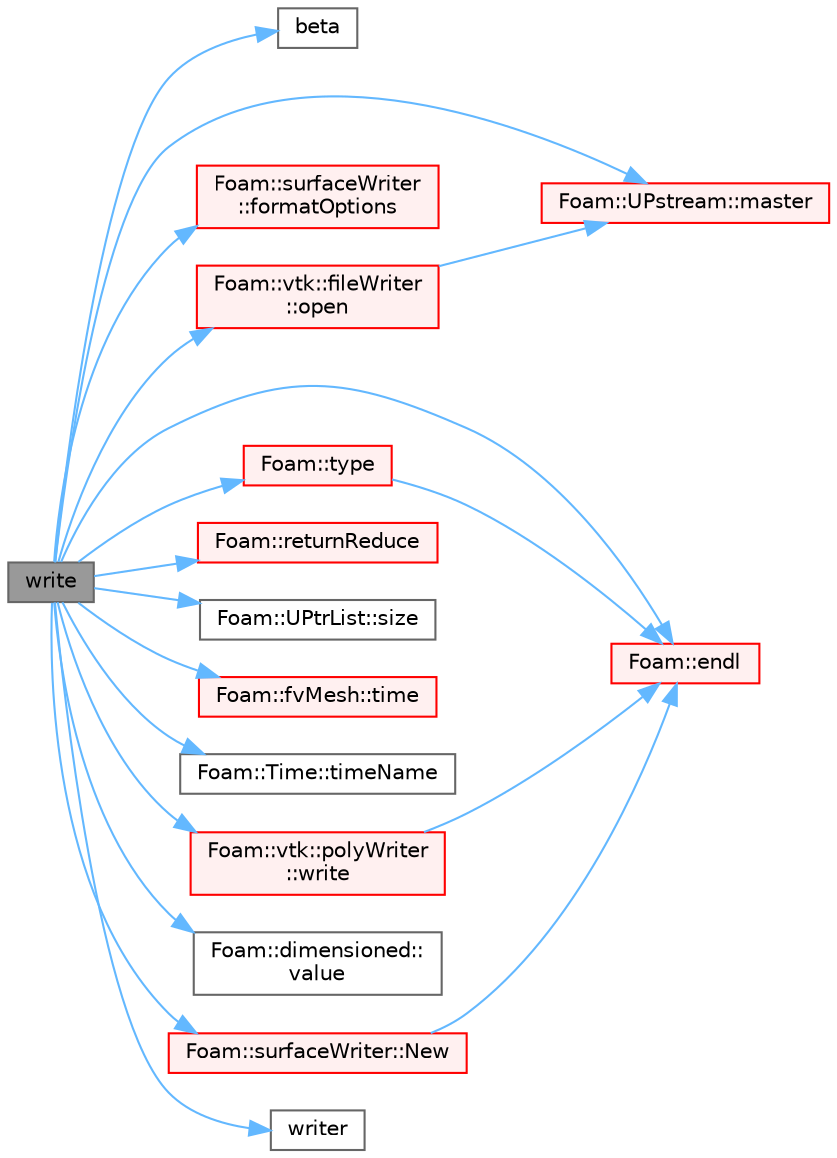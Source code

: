 digraph "write"
{
 // LATEX_PDF_SIZE
  bgcolor="transparent";
  edge [fontname=Helvetica,fontsize=10,labelfontname=Helvetica,labelfontsize=10];
  node [fontname=Helvetica,fontsize=10,shape=box,height=0.2,width=0.4];
  rankdir="LR";
  Node1 [id="Node000001",label="write",height=0.2,width=0.4,color="gray40", fillcolor="grey60", style="filled", fontcolor="black",tooltip=" "];
  Node1 -> Node2 [id="edge1_Node000001_Node000002",color="steelblue1",style="solid",tooltip=" "];
  Node2 [id="Node000002",label="beta",height=0.2,width=0.4,color="grey40", fillcolor="white", style="filled",URL="$solvers_2heatTransfer_2buoyantBoussinesqSimpleFoam_2readTransportProperties_8H.html#a7f7bcc92fa37329ef6b25b3a843cb8ba",tooltip=" "];
  Node1 -> Node3 [id="edge2_Node000001_Node000003",color="steelblue1",style="solid",tooltip=" "];
  Node3 [id="Node000003",label="Foam::endl",height=0.2,width=0.4,color="red", fillcolor="#FFF0F0", style="filled",URL="$namespaceFoam.html#a7d5eca45a323264dc5fe811500ebda47",tooltip=" "];
  Node1 -> Node7 [id="edge3_Node000001_Node000007",color="steelblue1",style="solid",tooltip=" "];
  Node7 [id="Node000007",label="Foam::surfaceWriter\l::formatOptions",height=0.2,width=0.4,color="red", fillcolor="#FFF0F0", style="filled",URL="$classFoam_1_1surfaceWriter.html#afd51dc05cdd9a6348cbdcb536a6705d0",tooltip=" "];
  Node1 -> Node21 [id="edge4_Node000001_Node000021",color="steelblue1",style="solid",tooltip=" "];
  Node21 [id="Node000021",label="Foam::UPstream::master",height=0.2,width=0.4,color="red", fillcolor="#FFF0F0", style="filled",URL="$classFoam_1_1UPstream.html#a60159c36fcc2e247e0cb24b89914f1e4",tooltip=" "];
  Node1 -> Node23 [id="edge5_Node000001_Node000023",color="steelblue1",style="solid",tooltip=" "];
  Node23 [id="Node000023",label="Foam::surfaceWriter::New",height=0.2,width=0.4,color="red", fillcolor="#FFF0F0", style="filled",URL="$classFoam_1_1surfaceWriter.html#a1feb24dd2161c11bc78d97934dd6908f",tooltip=" "];
  Node23 -> Node3 [id="edge6_Node000023_Node000003",color="steelblue1",style="solid",tooltip=" "];
  Node1 -> Node28 [id="edge7_Node000001_Node000028",color="steelblue1",style="solid",tooltip=" "];
  Node28 [id="Node000028",label="Foam::vtk::fileWriter\l::open",height=0.2,width=0.4,color="red", fillcolor="#FFF0F0", style="filled",URL="$classFoam_1_1vtk_1_1fileWriter.html#afe59614e4ce58b36f554b9063844690c",tooltip=" "];
  Node28 -> Node21 [id="edge8_Node000028_Node000021",color="steelblue1",style="solid",tooltip=" "];
  Node1 -> Node35 [id="edge9_Node000001_Node000035",color="steelblue1",style="solid",tooltip=" "];
  Node35 [id="Node000035",label="Foam::returnReduce",height=0.2,width=0.4,color="red", fillcolor="#FFF0F0", style="filled",URL="$namespaceFoam.html#acf61c6966eeded6a33f4925a2ab5240a",tooltip=" "];
  Node1 -> Node32 [id="edge10_Node000001_Node000032",color="steelblue1",style="solid",tooltip=" "];
  Node32 [id="Node000032",label="Foam::UPtrList::size",height=0.2,width=0.4,color="grey40", fillcolor="white", style="filled",URL="$classFoam_1_1UPtrList.html#a95603446b248fe1ecf5dc59bcc2eaff0",tooltip=" "];
  Node1 -> Node47 [id="edge11_Node000001_Node000047",color="steelblue1",style="solid",tooltip=" "];
  Node47 [id="Node000047",label="Foam::fvMesh::time",height=0.2,width=0.4,color="red", fillcolor="#FFF0F0", style="filled",URL="$classFoam_1_1fvMesh.html#a2abfb6ffb81a9ffbf408030674873052",tooltip=" "];
  Node1 -> Node49 [id="edge12_Node000001_Node000049",color="steelblue1",style="solid",tooltip=" "];
  Node49 [id="Node000049",label="Foam::Time::timeName",height=0.2,width=0.4,color="grey40", fillcolor="white", style="filled",URL="$classFoam_1_1Time.html#a882e958c2f124b46fdb52dd241ec0ca3",tooltip=" "];
  Node1 -> Node50 [id="edge13_Node000001_Node000050",color="steelblue1",style="solid",tooltip=" "];
  Node50 [id="Node000050",label="Foam::type",height=0.2,width=0.4,color="red", fillcolor="#FFF0F0", style="filled",URL="$namespaceFoam.html#a69e2e8a647a7073be8ce6437c0aff762",tooltip=" "];
  Node50 -> Node3 [id="edge14_Node000050_Node000003",color="steelblue1",style="solid",tooltip=" "];
  Node1 -> Node51 [id="edge15_Node000001_Node000051",color="steelblue1",style="solid",tooltip=" "];
  Node51 [id="Node000051",label="Foam::dimensioned::\lvalue",height=0.2,width=0.4,color="grey40", fillcolor="white", style="filled",URL="$classFoam_1_1dimensioned.html#af1a3591c50ac2e14b0fdd2347bdb440a",tooltip=" "];
  Node1 -> Node52 [id="edge16_Node000001_Node000052",color="steelblue1",style="solid",tooltip=" "];
  Node52 [id="Node000052",label="Foam::vtk::polyWriter\l::write",height=0.2,width=0.4,color="red", fillcolor="#FFF0F0", style="filled",URL="$classFoam_1_1vtk_1_1polyWriter.html#acdd025de029df83b94dbe602a9c2f298",tooltip=" "];
  Node52 -> Node3 [id="edge17_Node000052_Node000003",color="steelblue1",style="solid",tooltip=" "];
  Node1 -> Node54 [id="edge18_Node000001_Node000054",color="steelblue1",style="solid",tooltip=" "];
  Node54 [id="Node000054",label="writer",height=0.2,width=0.4,color="grey40", fillcolor="white", style="filled",URL="$checkFaMesh_2faMeshWriteVTK_8H.html#a710e01d6eee60adac6cde283f277fcce",tooltip=" "];
}
